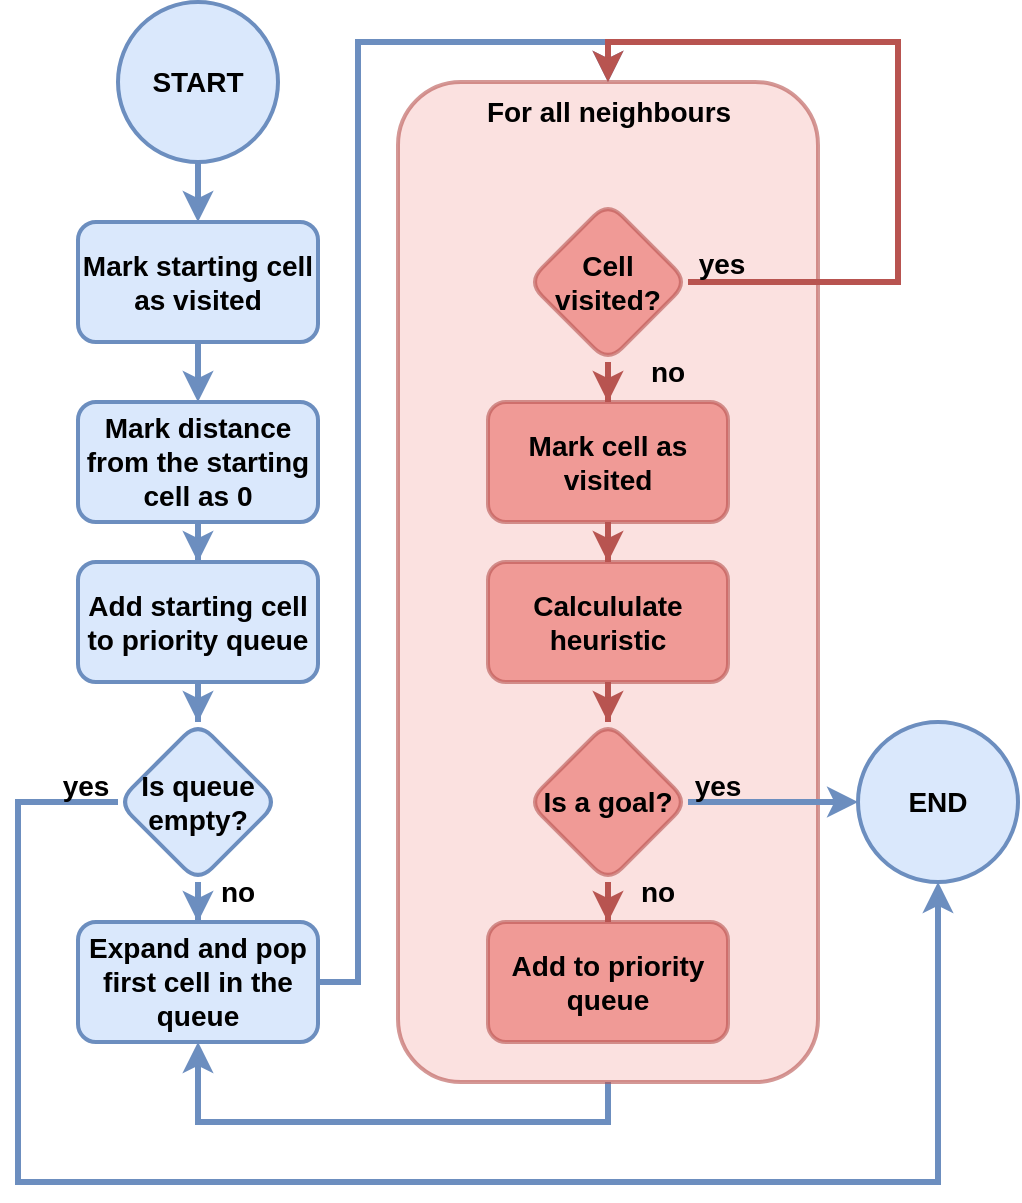 <mxfile version="20.8.10" type="device"><diagram id="0NPKQsO_sSQ3VBrI5p2K" name="Page-1"><mxGraphModel dx="1050" dy="541" grid="1" gridSize="10" guides="1" tooltips="1" connect="1" arrows="1" fold="1" page="1" pageScale="1" pageWidth="850" pageHeight="1100" math="0" shadow="0"><root><mxCell id="0"/><mxCell id="1" parent="0"/><mxCell id="5BIbFmxNkdMmWPoQH2_S-36" style="edgeStyle=orthogonalEdgeStyle;rounded=0;orthogonalLoop=1;jettySize=auto;html=1;entryX=0.5;entryY=0;entryDx=0;entryDy=0;fillColor=#dae8fc;strokeColor=#6c8ebf;strokeWidth=3;" parent="1" source="5BIbFmxNkdMmWPoQH2_S-1" target="5BIbFmxNkdMmWPoQH2_S-3" edge="1"><mxGeometry relative="1" as="geometry"/></mxCell><mxCell id="5BIbFmxNkdMmWPoQH2_S-1" value="Mark starting cell as visited" style="rounded=1;whiteSpace=wrap;html=1;fillColor=#dae8fc;strokeColor=#6c8ebf;strokeWidth=2;fontStyle=1;fontSize=14;" parent="1" vertex="1"><mxGeometry x="240" y="150" width="120" height="60" as="geometry"/></mxCell><mxCell id="5BIbFmxNkdMmWPoQH2_S-37" style="edgeStyle=orthogonalEdgeStyle;rounded=0;orthogonalLoop=1;jettySize=auto;html=1;entryX=0.5;entryY=0;entryDx=0;entryDy=0;fillColor=#dae8fc;strokeColor=#6c8ebf;strokeWidth=3;" parent="1" source="5BIbFmxNkdMmWPoQH2_S-3" target="5BIbFmxNkdMmWPoQH2_S-5" edge="1"><mxGeometry relative="1" as="geometry"/></mxCell><mxCell id="5BIbFmxNkdMmWPoQH2_S-3" value="Mark distance from the starting cell as 0" style="rounded=1;whiteSpace=wrap;html=1;fillColor=#dae8fc;strokeColor=#6c8ebf;strokeWidth=2;fontStyle=1;fontSize=14;" parent="1" vertex="1"><mxGeometry x="240" y="240" width="120" height="60" as="geometry"/></mxCell><mxCell id="5BIbFmxNkdMmWPoQH2_S-38" style="edgeStyle=orthogonalEdgeStyle;rounded=0;orthogonalLoop=1;jettySize=auto;html=1;entryX=0.5;entryY=0;entryDx=0;entryDy=0;fillColor=#dae8fc;strokeColor=#6c8ebf;strokeWidth=3;" parent="1" source="5BIbFmxNkdMmWPoQH2_S-5" target="5BIbFmxNkdMmWPoQH2_S-33" edge="1"><mxGeometry relative="1" as="geometry"/></mxCell><mxCell id="5BIbFmxNkdMmWPoQH2_S-5" value="Add starting cell to priority queue" style="rounded=1;whiteSpace=wrap;html=1;fillColor=#dae8fc;strokeColor=#6c8ebf;strokeWidth=2;fontStyle=1;fontSize=14;" parent="1" vertex="1"><mxGeometry x="240" y="320" width="120" height="60" as="geometry"/></mxCell><mxCell id="5BIbFmxNkdMmWPoQH2_S-31" style="edgeStyle=orthogonalEdgeStyle;rounded=0;orthogonalLoop=1;jettySize=auto;html=1;entryX=0.5;entryY=0;entryDx=0;entryDy=0;fillColor=#dae8fc;strokeColor=#6c8ebf;strokeWidth=3;" parent="1" source="5BIbFmxNkdMmWPoQH2_S-6" target="5BIbFmxNkdMmWPoQH2_S-15" edge="1"><mxGeometry relative="1" as="geometry"/></mxCell><mxCell id="5BIbFmxNkdMmWPoQH2_S-6" value="Expand and pop first cell in the queue" style="rounded=1;whiteSpace=wrap;html=1;fillColor=#dae8fc;strokeColor=#6c8ebf;strokeWidth=2;fontStyle=1;fontSize=14;" parent="1" vertex="1"><mxGeometry x="240" y="500" width="120" height="60" as="geometry"/></mxCell><mxCell id="5BIbFmxNkdMmWPoQH2_S-28" style="edgeStyle=orthogonalEdgeStyle;rounded=0;orthogonalLoop=1;jettySize=auto;html=1;entryX=0.5;entryY=1;entryDx=0;entryDy=0;exitX=0.5;exitY=1;exitDx=0;exitDy=0;fillColor=#dae8fc;strokeColor=#6c8ebf;strokeWidth=3;" parent="1" source="5BIbFmxNkdMmWPoQH2_S-15" target="5BIbFmxNkdMmWPoQH2_S-6" edge="1"><mxGeometry relative="1" as="geometry"/></mxCell><mxCell id="5BIbFmxNkdMmWPoQH2_S-15" value="" style="rounded=1;whiteSpace=wrap;html=1;fillColor=#f8cecc;strokeColor=#b85450;strokeWidth=2;opacity=60;" parent="1" vertex="1"><mxGeometry x="400" y="80" width="210" height="500" as="geometry"/></mxCell><mxCell id="5BIbFmxNkdMmWPoQH2_S-22" style="edgeStyle=orthogonalEdgeStyle;rounded=0;orthogonalLoop=1;jettySize=auto;html=1;entryX=0.5;entryY=0;entryDx=0;entryDy=0;fillColor=#f8cecc;strokeColor=#b85450;strokeWidth=3;" parent="1" source="5BIbFmxNkdMmWPoQH2_S-16" target="5BIbFmxNkdMmWPoQH2_S-15" edge="1"><mxGeometry relative="1" as="geometry"><mxPoint x="510" y="50" as="targetPoint"/><Array as="points"><mxPoint x="650" y="180"/><mxPoint x="650" y="60"/><mxPoint x="505" y="60"/></Array></mxGeometry></mxCell><mxCell id="5BIbFmxNkdMmWPoQH2_S-23" style="edgeStyle=orthogonalEdgeStyle;rounded=0;orthogonalLoop=1;jettySize=auto;html=1;fillColor=#f8cecc;strokeColor=#b85450;strokeWidth=3;" parent="1" source="5BIbFmxNkdMmWPoQH2_S-16" target="5BIbFmxNkdMmWPoQH2_S-14" edge="1"><mxGeometry relative="1" as="geometry"/></mxCell><mxCell id="5BIbFmxNkdMmWPoQH2_S-16" value="Cell visited?" style="rhombus;whiteSpace=wrap;html=1;fillColor=#EA6B66;strokeColor=#b85450;strokeWidth=2;fontStyle=1;fontSize=14;opacity=60;rounded=1;" parent="1" vertex="1"><mxGeometry x="465" y="140" width="80" height="80" as="geometry"/></mxCell><mxCell id="5BIbFmxNkdMmWPoQH2_S-25" style="edgeStyle=orthogonalEdgeStyle;rounded=0;orthogonalLoop=1;jettySize=auto;html=1;fillColor=#f8cecc;strokeColor=#b85450;strokeWidth=3;" parent="1" source="5BIbFmxNkdMmWPoQH2_S-4" target="5BIbFmxNkdMmWPoQH2_S-17" edge="1"><mxGeometry relative="1" as="geometry"/></mxCell><mxCell id="5BIbFmxNkdMmWPoQH2_S-4" value="Calcululate heuristic" style="rounded=1;whiteSpace=wrap;html=1;fillColor=#EA6B66;strokeColor=#b85450;strokeWidth=2;fontStyle=1;fontSize=14;opacity=60;" parent="1" vertex="1"><mxGeometry x="445" y="320" width="120" height="60" as="geometry"/></mxCell><mxCell id="5BIbFmxNkdMmWPoQH2_S-24" style="edgeStyle=orthogonalEdgeStyle;rounded=0;orthogonalLoop=1;jettySize=auto;html=1;fillColor=#f8cecc;strokeColor=#b85450;strokeWidth=3;" parent="1" source="5BIbFmxNkdMmWPoQH2_S-14" target="5BIbFmxNkdMmWPoQH2_S-4" edge="1"><mxGeometry relative="1" as="geometry"/></mxCell><mxCell id="5BIbFmxNkdMmWPoQH2_S-14" value="Mark cell as visited" style="rounded=1;whiteSpace=wrap;html=1;fillColor=#EA6B66;strokeColor=#b85450;strokeWidth=2;fontStyle=1;fontSize=14;opacity=60;" parent="1" vertex="1"><mxGeometry x="445" y="240" width="120" height="60" as="geometry"/></mxCell><mxCell id="5BIbFmxNkdMmWPoQH2_S-26" style="edgeStyle=orthogonalEdgeStyle;rounded=0;orthogonalLoop=1;jettySize=auto;html=1;entryX=0;entryY=0.5;entryDx=0;entryDy=0;strokeColor=#6c8ebf;fillColor=#dae8fc;strokeWidth=3;" parent="1" source="5BIbFmxNkdMmWPoQH2_S-17" target="5BIbFmxNkdMmWPoQH2_S-18" edge="1"><mxGeometry relative="1" as="geometry"/></mxCell><mxCell id="5BIbFmxNkdMmWPoQH2_S-30" style="edgeStyle=orthogonalEdgeStyle;rounded=0;orthogonalLoop=1;jettySize=auto;html=1;fillColor=#f8cecc;strokeColor=#b85450;strokeWidth=3;" parent="1" source="5BIbFmxNkdMmWPoQH2_S-17" target="5BIbFmxNkdMmWPoQH2_S-29" edge="1"><mxGeometry relative="1" as="geometry"/></mxCell><mxCell id="5BIbFmxNkdMmWPoQH2_S-17" value="Is a goal?" style="rhombus;whiteSpace=wrap;html=1;fillColor=#EA6B66;strokeColor=#b85450;strokeWidth=2;fontStyle=1;fontSize=14;opacity=60;rounded=1;" parent="1" vertex="1"><mxGeometry x="465" y="400" width="80" height="80" as="geometry"/></mxCell><mxCell id="5BIbFmxNkdMmWPoQH2_S-18" value="END" style="ellipse;whiteSpace=wrap;html=1;aspect=fixed;fillColor=#dae8fc;strokeColor=#6c8ebf;strokeWidth=2;fontStyle=1;fontSize=14;" parent="1" vertex="1"><mxGeometry x="630" y="400" width="80" height="80" as="geometry"/></mxCell><mxCell id="5BIbFmxNkdMmWPoQH2_S-32" style="edgeStyle=orthogonalEdgeStyle;rounded=0;orthogonalLoop=1;jettySize=auto;html=1;entryX=0.5;entryY=0;entryDx=0;entryDy=0;fillColor=#dae8fc;strokeColor=#6c8ebf;strokeWidth=3;" parent="1" source="5BIbFmxNkdMmWPoQH2_S-19" target="5BIbFmxNkdMmWPoQH2_S-1" edge="1"><mxGeometry relative="1" as="geometry"/></mxCell><mxCell id="5BIbFmxNkdMmWPoQH2_S-19" value="START" style="ellipse;whiteSpace=wrap;html=1;aspect=fixed;fillColor=#dae8fc;strokeColor=#6c8ebf;strokeWidth=2;fontStyle=1;fontSize=14;" parent="1" vertex="1"><mxGeometry x="260" y="40" width="80" height="80" as="geometry"/></mxCell><mxCell id="5BIbFmxNkdMmWPoQH2_S-21" value="For all neighbours" style="text;html=1;strokeColor=none;fillColor=none;align=center;verticalAlign=middle;whiteSpace=wrap;rounded=0;fontSize=14;fontStyle=1" parent="1" vertex="1"><mxGeometry x="442.5" y="80" width="125" height="30" as="geometry"/></mxCell><mxCell id="5BIbFmxNkdMmWPoQH2_S-29" value="Add to priority queue" style="rounded=1;whiteSpace=wrap;html=1;fillColor=#EA6B66;strokeColor=#b85450;strokeWidth=2;fontStyle=1;fontSize=14;opacity=60;" parent="1" vertex="1"><mxGeometry x="445" y="500" width="120" height="60" as="geometry"/></mxCell><mxCell id="5BIbFmxNkdMmWPoQH2_S-34" style="edgeStyle=orthogonalEdgeStyle;rounded=0;orthogonalLoop=1;jettySize=auto;html=1;entryX=0.5;entryY=0;entryDx=0;entryDy=0;fillColor=#dae8fc;strokeColor=#6c8ebf;strokeWidth=3;" parent="1" source="5BIbFmxNkdMmWPoQH2_S-33" target="5BIbFmxNkdMmWPoQH2_S-6" edge="1"><mxGeometry relative="1" as="geometry"/></mxCell><mxCell id="5BIbFmxNkdMmWPoQH2_S-35" style="edgeStyle=orthogonalEdgeStyle;rounded=0;orthogonalLoop=1;jettySize=auto;html=1;entryX=0.5;entryY=1;entryDx=0;entryDy=0;fillColor=#dae8fc;strokeColor=#6c8ebf;strokeWidth=3;" parent="1" source="5BIbFmxNkdMmWPoQH2_S-33" target="5BIbFmxNkdMmWPoQH2_S-18" edge="1"><mxGeometry relative="1" as="geometry"><Array as="points"><mxPoint x="210" y="440"/><mxPoint x="210" y="630"/><mxPoint x="670" y="630"/></Array></mxGeometry></mxCell><mxCell id="5BIbFmxNkdMmWPoQH2_S-33" value="Is queue empty?" style="rhombus;whiteSpace=wrap;html=1;fillColor=#dae8fc;strokeColor=#6c8ebf;strokeWidth=2;fontStyle=1;fontSize=14;rounded=1;" parent="1" vertex="1"><mxGeometry x="260" y="400" width="80" height="80" as="geometry"/></mxCell><mxCell id="5BIbFmxNkdMmWPoQH2_S-39" value="yes" style="text;html=1;strokeColor=none;fillColor=none;align=center;verticalAlign=middle;whiteSpace=wrap;rounded=0;fontSize=14;fontStyle=1" parent="1" vertex="1"><mxGeometry x="214" y="417" width="60" height="30" as="geometry"/></mxCell><mxCell id="5BIbFmxNkdMmWPoQH2_S-40" value="yes" style="text;html=1;strokeColor=none;fillColor=none;align=center;verticalAlign=middle;whiteSpace=wrap;rounded=0;fontSize=14;fontStyle=1" parent="1" vertex="1"><mxGeometry x="530" y="417" width="60" height="30" as="geometry"/></mxCell><mxCell id="5BIbFmxNkdMmWPoQH2_S-41" value="yes" style="text;html=1;strokeColor=none;fillColor=none;align=center;verticalAlign=middle;whiteSpace=wrap;rounded=0;fontSize=14;fontStyle=1" parent="1" vertex="1"><mxGeometry x="532" y="156" width="60" height="30" as="geometry"/></mxCell><mxCell id="5BIbFmxNkdMmWPoQH2_S-42" value="no" style="text;html=1;strokeColor=none;fillColor=none;align=center;verticalAlign=middle;whiteSpace=wrap;rounded=0;fontStyle=1;fontSize=14;" parent="1" vertex="1"><mxGeometry x="520" y="210" width="30" height="30" as="geometry"/></mxCell><mxCell id="5BIbFmxNkdMmWPoQH2_S-43" value="no" style="text;html=1;strokeColor=none;fillColor=none;align=center;verticalAlign=middle;whiteSpace=wrap;rounded=0;fontSize=14;fontStyle=1" parent="1" vertex="1"><mxGeometry x="510" y="470" width="40" height="30" as="geometry"/></mxCell><mxCell id="5BIbFmxNkdMmWPoQH2_S-44" value="no" style="text;html=1;strokeColor=none;fillColor=none;align=center;verticalAlign=middle;whiteSpace=wrap;rounded=0;fontSize=14;fontStyle=1" parent="1" vertex="1"><mxGeometry x="300" y="470" width="40" height="30" as="geometry"/></mxCell></root></mxGraphModel></diagram></mxfile>